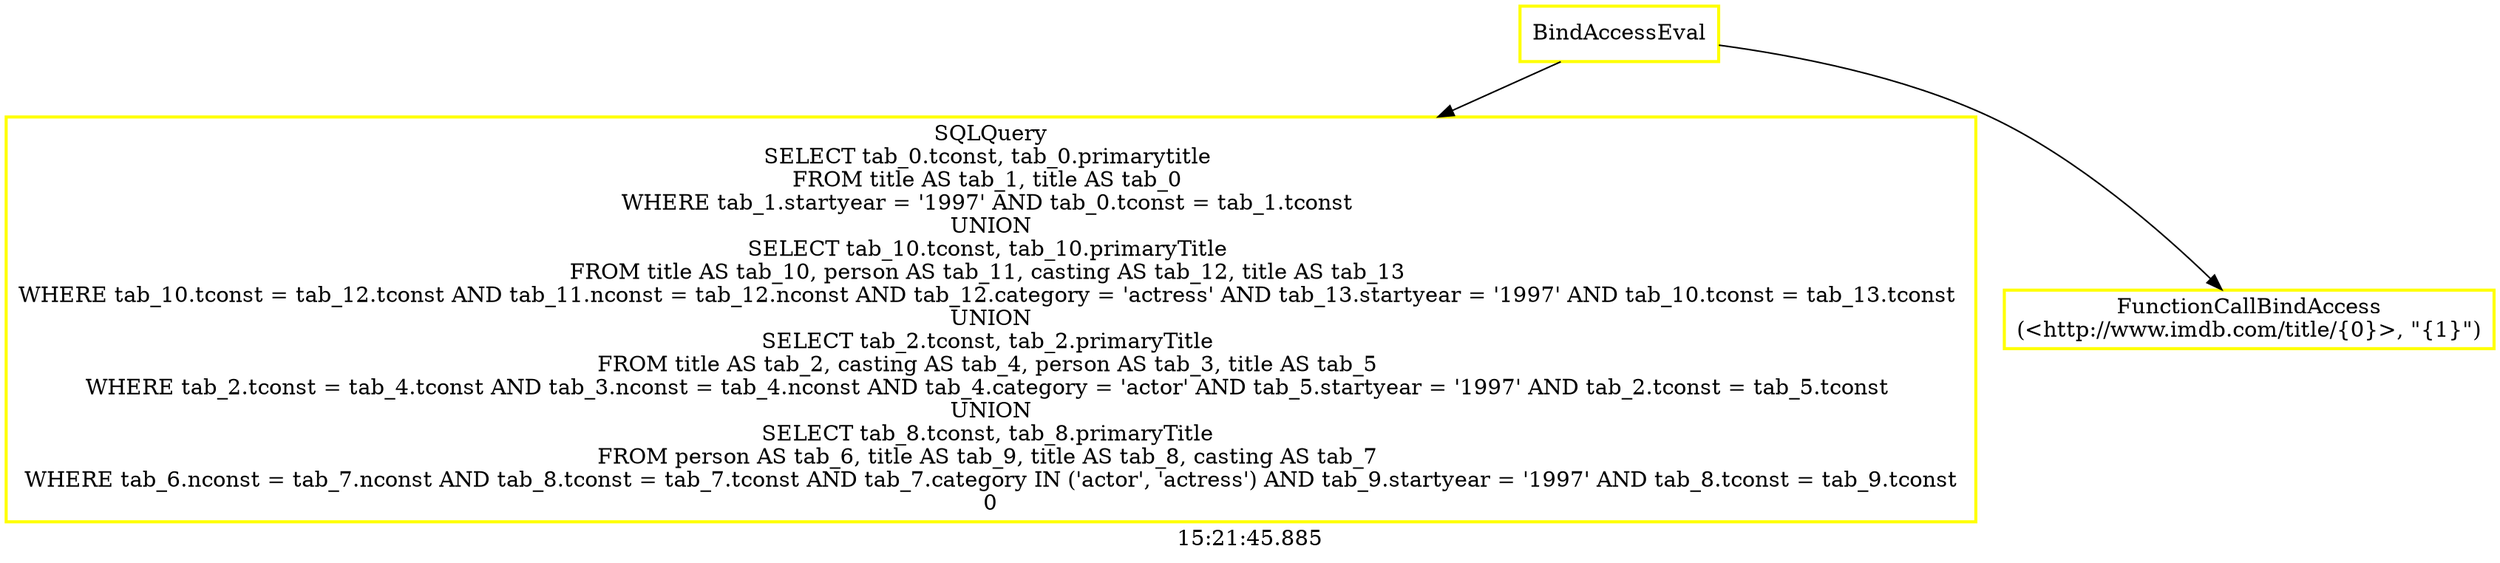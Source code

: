digraph  g{ graph[label = "15:21:45.885"]
node [shape=rectangle, color=black, fontcolor=black, style=bold] edge [color=black] 0 [label="BindAccessEval", color = yellow] ; 
1 [label="SQLQuery
SELECT tab_0.tconst, tab_0.primarytitle 
FROM title AS tab_1, title AS tab_0 
WHERE tab_1.startyear = '1997' AND tab_0.tconst = tab_1.tconst 
UNION
SELECT tab_10.tconst, tab_10.primaryTitle 
FROM title AS tab_10, person AS tab_11, casting AS tab_12, title AS tab_13 
WHERE tab_10.tconst = tab_12.tconst AND tab_11.nconst = tab_12.nconst AND tab_12.category = 'actress' AND tab_13.startyear = '1997' AND tab_10.tconst = tab_13.tconst 
UNION
SELECT tab_2.tconst, tab_2.primaryTitle 
FROM title AS tab_2, casting AS tab_4, person AS tab_3, title AS tab_5 
WHERE tab_2.tconst = tab_4.tconst AND tab_3.nconst = tab_4.nconst AND tab_4.category = 'actor' AND tab_5.startyear = '1997' AND tab_2.tconst = tab_5.tconst 
UNION
SELECT tab_8.tconst, tab_8.primaryTitle 
FROM person AS tab_6, title AS tab_9, title AS tab_8, casting AS tab_7 
WHERE tab_6.nconst = tab_7.nconst AND tab_8.tconst = tab_7.tconst AND tab_7.category IN ('actor', 'actress') AND tab_9.startyear = '1997' AND tab_8.tconst = tab_9.tconst
0", color = yellow] ; 
0 -> 1 ; 
2 [label="FunctionCallBindAccess
(<http://www.imdb.com/title/{0}>, \"{1}\")", color = yellow] ; 
0 -> 2 ; 
}

